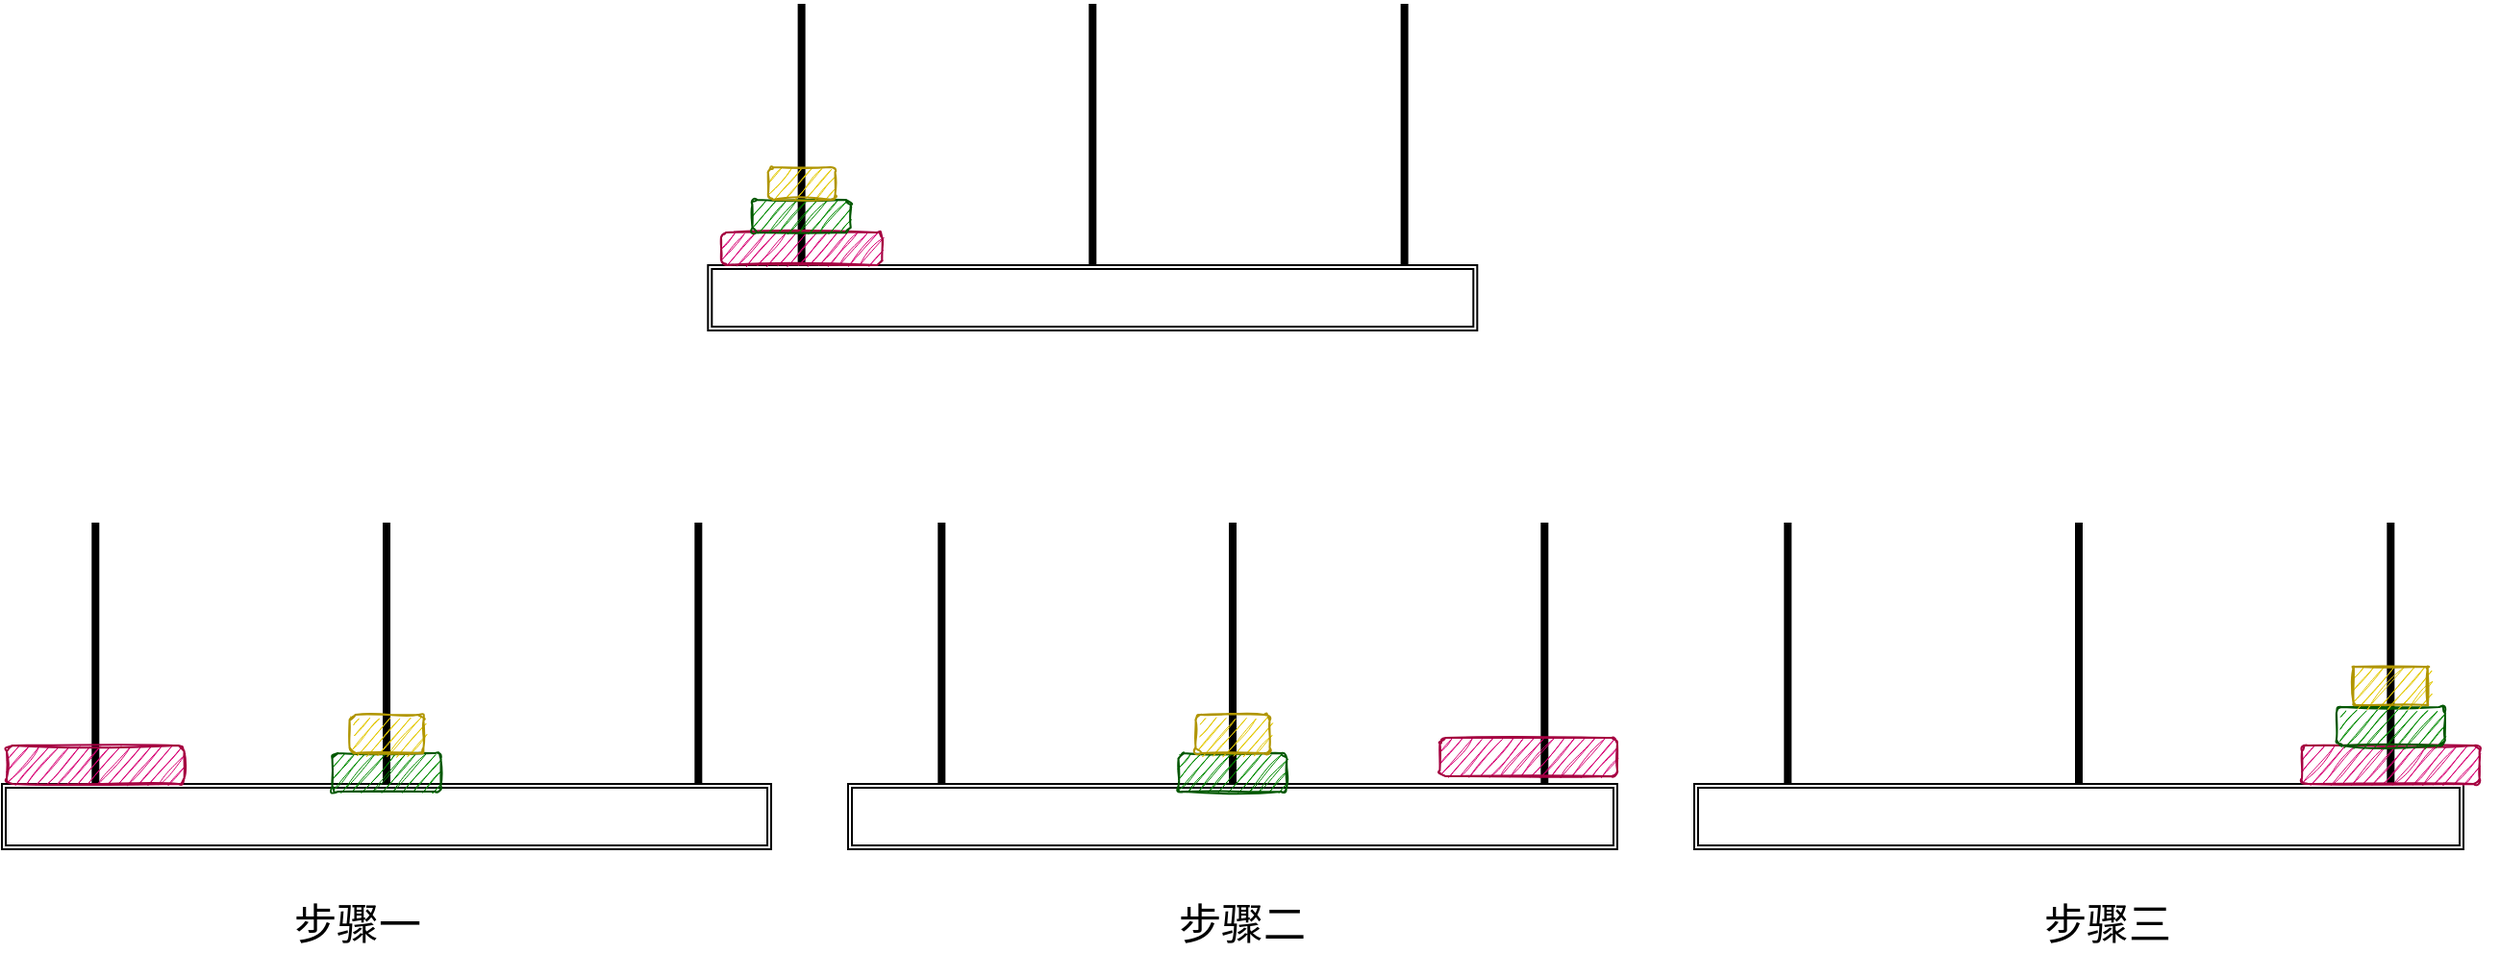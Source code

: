 <mxfile>
    <diagram id="a5BqVZRCrvQnVXiIaeCO" name="3">
        <mxGraphModel dx="2589" dy="964" grid="1" gridSize="10" guides="1" tooltips="1" connect="1" arrows="1" fold="1" page="1" pageScale="1" pageWidth="850" pageHeight="1100" math="0" shadow="0">
            <root>
                <mxCell id="umrNYYDByVS3awB_3hQP-0"/>
                <mxCell id="umrNYYDByVS3awB_3hQP-1" parent="umrNYYDByVS3awB_3hQP-0"/>
                <mxCell id="2lPlmtYwZ7W6lKuh6pxE-0" value="" style="group;sketch=1;" vertex="1" connectable="0" parent="umrNYYDByVS3awB_3hQP-1">
                    <mxGeometry x="187.16" y="230" width="400" height="170" as="geometry"/>
                </mxCell>
                <mxCell id="2lPlmtYwZ7W6lKuh6pxE-1" value="" style="line;strokeWidth=4;direction=south;html=1;perimeter=backbonePerimeter;points=[];outlineConnect=0;" vertex="1" parent="2lPlmtYwZ7W6lKuh6pxE-0">
                    <mxGeometry x="43.243" width="10.811" height="136" as="geometry"/>
                </mxCell>
                <mxCell id="2lPlmtYwZ7W6lKuh6pxE-2" value="" style="shape=ext;double=1;rounded=0;whiteSpace=wrap;html=1;fillColor=none;" vertex="1" parent="2lPlmtYwZ7W6lKuh6pxE-0">
                    <mxGeometry y="136" width="400.0" height="34" as="geometry"/>
                </mxCell>
                <mxCell id="2lPlmtYwZ7W6lKuh6pxE-3" value="" style="line;strokeWidth=4;direction=south;html=1;perimeter=backbonePerimeter;points=[];outlineConnect=0;" vertex="1" parent="2lPlmtYwZ7W6lKuh6pxE-0">
                    <mxGeometry x="356.757" width="10.811" height="136" as="geometry"/>
                </mxCell>
                <mxCell id="2lPlmtYwZ7W6lKuh6pxE-4" value="" style="line;strokeWidth=4;direction=south;html=1;perimeter=backbonePerimeter;points=[];outlineConnect=0;" vertex="1" parent="2lPlmtYwZ7W6lKuh6pxE-0">
                    <mxGeometry x="194.595" width="10.811" height="136" as="geometry"/>
                </mxCell>
                <mxCell id="2lPlmtYwZ7W6lKuh6pxE-5" value="" style="group" vertex="1" connectable="0" parent="2lPlmtYwZ7W6lKuh6pxE-0">
                    <mxGeometry x="-7.163" y="68" width="111.628" height="68" as="geometry"/>
                </mxCell>
                <mxCell id="2lPlmtYwZ7W6lKuh6pxE-7" value="" style="rounded=1;whiteSpace=wrap;html=1;sketch=1;fillColor=#d80073;strokeColor=#A50040;fontColor=#ffffff;" vertex="1" parent="2lPlmtYwZ7W6lKuh6pxE-5">
                    <mxGeometry x="13.953" y="51" width="83.721" height="17" as="geometry"/>
                </mxCell>
                <mxCell id="2lPlmtYwZ7W6lKuh6pxE-8" value="" style="rounded=1;whiteSpace=wrap;html=1;sketch=1;fillColor=#008a00;strokeColor=#005700;fontColor=#ffffff;" vertex="1" parent="2lPlmtYwZ7W6lKuh6pxE-5">
                    <mxGeometry x="30.233" y="34" width="51.163" height="17" as="geometry"/>
                </mxCell>
                <mxCell id="2lPlmtYwZ7W6lKuh6pxE-9" value="" style="rounded=1;whiteSpace=wrap;html=1;sketch=1;fillColor=#e3c800;strokeColor=#B09500;fontColor=#000000;" vertex="1" parent="2lPlmtYwZ7W6lKuh6pxE-5">
                    <mxGeometry x="38.372" y="17" width="34.884" height="17" as="geometry"/>
                </mxCell>
                <mxCell id="2lPlmtYwZ7W6lKuh6pxE-10" value="" style="group;sketch=1;" vertex="1" connectable="0" parent="umrNYYDByVS3awB_3hQP-1">
                    <mxGeometry x="-180" y="500" width="408.314" height="170" as="geometry"/>
                </mxCell>
                <mxCell id="2lPlmtYwZ7W6lKuh6pxE-11" value="" style="line;strokeWidth=4;direction=south;html=1;perimeter=backbonePerimeter;points=[];outlineConnect=0;" vertex="1" parent="2lPlmtYwZ7W6lKuh6pxE-10">
                    <mxGeometry x="43.243" width="10.811" height="136" as="geometry"/>
                </mxCell>
                <mxCell id="2lPlmtYwZ7W6lKuh6pxE-12" value="A" style="shape=ext;double=1;rounded=0;whiteSpace=wrap;html=1;fillColor=none;fontSize=19;fontColor=#FFFFFF;" vertex="1" parent="2lPlmtYwZ7W6lKuh6pxE-10">
                    <mxGeometry y="136" width="400.0" height="34" as="geometry"/>
                </mxCell>
                <mxCell id="2lPlmtYwZ7W6lKuh6pxE-13" value="" style="line;strokeWidth=4;direction=south;html=1;perimeter=backbonePerimeter;points=[];outlineConnect=0;" vertex="1" parent="2lPlmtYwZ7W6lKuh6pxE-10">
                    <mxGeometry x="356.757" width="10.811" height="136" as="geometry"/>
                </mxCell>
                <mxCell id="2lPlmtYwZ7W6lKuh6pxE-14" value="" style="line;strokeWidth=4;direction=south;html=1;perimeter=backbonePerimeter;points=[];outlineConnect=0;" vertex="1" parent="2lPlmtYwZ7W6lKuh6pxE-10">
                    <mxGeometry x="194.595" width="10.811" height="136" as="geometry"/>
                </mxCell>
                <mxCell id="2lPlmtYwZ7W6lKuh6pxE-17" value="" style="group" vertex="1" connectable="0" parent="2lPlmtYwZ7W6lKuh6pxE-10">
                    <mxGeometry x="153.846" y="90" width="92.308" height="60" as="geometry"/>
                </mxCell>
                <mxCell id="2lPlmtYwZ7W6lKuh6pxE-19" value="" style="rounded=1;whiteSpace=wrap;html=1;sketch=1;fillColor=#008a00;strokeColor=#005700;fontColor=#ffffff;" vertex="1" parent="2lPlmtYwZ7W6lKuh6pxE-17">
                    <mxGeometry x="17.949" y="30" width="56.41" height="20" as="geometry"/>
                </mxCell>
                <mxCell id="2lPlmtYwZ7W6lKuh6pxE-20" value="" style="rounded=1;whiteSpace=wrap;html=1;sketch=1;fillColor=#e3c800;strokeColor=#B09500;fontColor=#000000;" vertex="1" parent="2lPlmtYwZ7W6lKuh6pxE-17">
                    <mxGeometry x="26.923" y="10" width="38.462" height="20" as="geometry"/>
                </mxCell>
                <mxCell id="2lPlmtYwZ7W6lKuh6pxE-18" value="" style="rounded=1;whiteSpace=wrap;html=1;sketch=1;fillColor=#d80073;strokeColor=#A50040;fontColor=#ffffff;" vertex="1" parent="2lPlmtYwZ7W6lKuh6pxE-10">
                    <mxGeometry x="2.496" y="116" width="92.308" height="20" as="geometry"/>
                </mxCell>
                <mxCell id="2lPlmtYwZ7W6lKuh6pxE-21" value="" style="group;sketch=1;" vertex="1" connectable="0" parent="umrNYYDByVS3awB_3hQP-1">
                    <mxGeometry x="260" y="500" width="417.975" height="170" as="geometry"/>
                </mxCell>
                <mxCell id="2lPlmtYwZ7W6lKuh6pxE-22" value="" style="line;strokeWidth=4;direction=south;html=1;perimeter=backbonePerimeter;points=[];outlineConnect=0;" vertex="1" parent="2lPlmtYwZ7W6lKuh6pxE-21">
                    <mxGeometry x="43.243" width="10.811" height="136" as="geometry"/>
                </mxCell>
                <mxCell id="2lPlmtYwZ7W6lKuh6pxE-23" value="B" style="shape=ext;double=1;rounded=0;whiteSpace=wrap;html=1;fillColor=none;fontSize=19;fontColor=#FFFFFF;" vertex="1" parent="2lPlmtYwZ7W6lKuh6pxE-21">
                    <mxGeometry y="136" width="400.0" height="34" as="geometry"/>
                </mxCell>
                <mxCell id="2lPlmtYwZ7W6lKuh6pxE-24" value="" style="line;strokeWidth=4;direction=south;html=1;perimeter=backbonePerimeter;points=[];outlineConnect=0;" vertex="1" parent="2lPlmtYwZ7W6lKuh6pxE-21">
                    <mxGeometry x="356.757" width="10.811" height="136" as="geometry"/>
                </mxCell>
                <mxCell id="2lPlmtYwZ7W6lKuh6pxE-25" value="" style="line;strokeWidth=4;direction=south;html=1;perimeter=backbonePerimeter;points=[];outlineConnect=0;" vertex="1" parent="2lPlmtYwZ7W6lKuh6pxE-21">
                    <mxGeometry x="194.595" width="10.811" height="136" as="geometry"/>
                </mxCell>
                <mxCell id="2lPlmtYwZ7W6lKuh6pxE-26" value="" style="group" vertex="1" connectable="0" parent="2lPlmtYwZ7W6lKuh6pxE-21">
                    <mxGeometry x="153.846" y="72" width="92.308" height="60" as="geometry"/>
                </mxCell>
                <mxCell id="2lPlmtYwZ7W6lKuh6pxE-28" value="" style="rounded=1;whiteSpace=wrap;html=1;sketch=1;fillColor=#008a00;strokeColor=#005700;fontColor=#ffffff;" vertex="1" parent="2lPlmtYwZ7W6lKuh6pxE-26">
                    <mxGeometry x="17.949" y="48" width="56.41" height="20" as="geometry"/>
                </mxCell>
                <mxCell id="2lPlmtYwZ7W6lKuh6pxE-29" value="" style="rounded=1;whiteSpace=wrap;html=1;sketch=1;fillColor=#e3c800;strokeColor=#B09500;fontColor=#000000;" vertex="1" parent="2lPlmtYwZ7W6lKuh6pxE-26">
                    <mxGeometry x="26.923" y="28" width="38.462" height="20" as="geometry"/>
                </mxCell>
                <mxCell id="2lPlmtYwZ7W6lKuh6pxE-27" value="" style="rounded=1;whiteSpace=wrap;html=1;sketch=1;fillColor=#d80073;strokeColor=#A50040;fontColor=#ffffff;" vertex="1" parent="2lPlmtYwZ7W6lKuh6pxE-21">
                    <mxGeometry x="307.696" y="112" width="92.308" height="20" as="geometry"/>
                </mxCell>
                <mxCell id="2lPlmtYwZ7W6lKuh6pxE-31" value="" style="group;sketch=1;" vertex="1" connectable="0" parent="umrNYYDByVS3awB_3hQP-1">
                    <mxGeometry x="700" y="500" width="417.975" height="170" as="geometry"/>
                </mxCell>
                <mxCell id="2lPlmtYwZ7W6lKuh6pxE-32" value="" style="line;strokeWidth=4;direction=south;html=1;perimeter=backbonePerimeter;points=[];outlineConnect=0;" vertex="1" parent="2lPlmtYwZ7W6lKuh6pxE-31">
                    <mxGeometry x="43.243" width="10.811" height="136" as="geometry"/>
                </mxCell>
                <mxCell id="2lPlmtYwZ7W6lKuh6pxE-33" value="C" style="shape=ext;double=1;rounded=0;whiteSpace=wrap;html=1;fillColor=none;fontSize=19;fontColor=#FFFFFF;" vertex="1" parent="2lPlmtYwZ7W6lKuh6pxE-31">
                    <mxGeometry y="136" width="400.0" height="34" as="geometry"/>
                </mxCell>
                <mxCell id="2lPlmtYwZ7W6lKuh6pxE-34" value="" style="line;strokeWidth=4;direction=south;html=1;perimeter=backbonePerimeter;points=[];outlineConnect=0;" vertex="1" parent="2lPlmtYwZ7W6lKuh6pxE-31">
                    <mxGeometry x="356.757" width="10.811" height="136" as="geometry"/>
                </mxCell>
                <mxCell id="2lPlmtYwZ7W6lKuh6pxE-35" value="" style="line;strokeWidth=4;direction=south;html=1;perimeter=backbonePerimeter;points=[];outlineConnect=0;" vertex="1" parent="2lPlmtYwZ7W6lKuh6pxE-31">
                    <mxGeometry x="194.595" width="10.811" height="136" as="geometry"/>
                </mxCell>
                <mxCell id="2lPlmtYwZ7W6lKuh6pxE-37" value="" style="rounded=1;whiteSpace=wrap;html=1;sketch=1;fillColor=#d80073;strokeColor=#A50040;fontColor=#ffffff;" vertex="1" parent="2lPlmtYwZ7W6lKuh6pxE-31">
                    <mxGeometry x="316.006" y="116" width="92.308" height="20" as="geometry"/>
                </mxCell>
                <mxCell id="2lPlmtYwZ7W6lKuh6pxE-38" value="" style="rounded=1;whiteSpace=wrap;html=1;sketch=1;fillColor=#008a00;strokeColor=#005700;fontColor=#ffffff;" vertex="1" parent="2lPlmtYwZ7W6lKuh6pxE-31">
                    <mxGeometry x="333.955" y="96" width="56.41" height="20" as="geometry"/>
                </mxCell>
                <mxCell id="2lPlmtYwZ7W6lKuh6pxE-39" value="" style="rounded=1;whiteSpace=wrap;html=1;sketch=1;fillColor=#e3c800;strokeColor=#B09500;fontColor=#000000;arcSize=0;" vertex="1" parent="umrNYYDByVS3awB_3hQP-1">
                    <mxGeometry x="1042.929" y="575" width="38.462" height="20" as="geometry"/>
                </mxCell>
                <mxCell id="2lPlmtYwZ7W6lKuh6pxE-40" value="步骤一" style="text;html=1;strokeColor=none;fillColor=none;align=center;verticalAlign=middle;whiteSpace=wrap;rounded=0;sketch=1;strokeWidth=1;fontSize=22;" vertex="1" parent="umrNYYDByVS3awB_3hQP-1">
                    <mxGeometry x="-50" y="700" width="110" height="20" as="geometry"/>
                </mxCell>
                <mxCell id="2lPlmtYwZ7W6lKuh6pxE-41" value="步骤二" style="text;html=1;strokeColor=none;fillColor=none;align=center;verticalAlign=middle;whiteSpace=wrap;rounded=0;sketch=1;strokeWidth=1;fontSize=22;" vertex="1" parent="umrNYYDByVS3awB_3hQP-1">
                    <mxGeometry x="410" y="700" width="110" height="20" as="geometry"/>
                </mxCell>
                <mxCell id="2lPlmtYwZ7W6lKuh6pxE-42" value="步骤三" style="text;html=1;strokeColor=none;fillColor=none;align=center;verticalAlign=middle;whiteSpace=wrap;rounded=0;sketch=1;strokeWidth=1;fontSize=22;" vertex="1" parent="umrNYYDByVS3awB_3hQP-1">
                    <mxGeometry x="860" y="700" width="110" height="20" as="geometry"/>
                </mxCell>
            </root>
        </mxGraphModel>
    </diagram>
    <diagram id="u6kiSu9nzOKephy5hVUx" name="4">
        <mxGraphModel dx="2589" dy="964" grid="1" gridSize="10" guides="1" tooltips="1" connect="1" arrows="1" fold="1" page="1" pageScale="1" pageWidth="850" pageHeight="1100" math="0" shadow="0">
            <root>
                <mxCell id="0"/>
                <mxCell id="1" parent="0"/>
                <mxCell id="6" value="" style="group;sketch=1;" vertex="1" connectable="0" parent="1">
                    <mxGeometry x="187.16" y="230" width="400" height="170" as="geometry"/>
                </mxCell>
                <mxCell id="2" value="" style="line;strokeWidth=4;direction=south;html=1;perimeter=backbonePerimeter;points=[];outlineConnect=0;" vertex="1" parent="6">
                    <mxGeometry x="43.243" width="10.811" height="136" as="geometry"/>
                </mxCell>
                <mxCell id="3" value="" style="shape=ext;double=1;rounded=0;whiteSpace=wrap;html=1;fillColor=none;" vertex="1" parent="6">
                    <mxGeometry y="136" width="400.0" height="34" as="geometry"/>
                </mxCell>
                <mxCell id="4" value="" style="line;strokeWidth=4;direction=south;html=1;perimeter=backbonePerimeter;points=[];outlineConnect=0;" vertex="1" parent="6">
                    <mxGeometry x="356.757" width="10.811" height="136" as="geometry"/>
                </mxCell>
                <mxCell id="5" value="" style="line;strokeWidth=4;direction=south;html=1;perimeter=backbonePerimeter;points=[];outlineConnect=0;" vertex="1" parent="6">
                    <mxGeometry x="194.595" width="10.811" height="136" as="geometry"/>
                </mxCell>
                <mxCell id="19" value="" style="group" vertex="1" connectable="0" parent="6">
                    <mxGeometry x="-7.163" y="68" width="111.628" height="68" as="geometry"/>
                </mxCell>
                <mxCell id="7" value="" style="rounded=1;whiteSpace=wrap;html=1;sketch=1;fillColor=#1ba1e2;strokeColor=#006EAF;fontColor=#ffffff;" vertex="1" parent="19">
                    <mxGeometry y="51" width="111.628" height="17" as="geometry"/>
                </mxCell>
                <mxCell id="8" value="" style="rounded=1;whiteSpace=wrap;html=1;sketch=1;fillColor=#d80073;strokeColor=#A50040;fontColor=#ffffff;" vertex="1" parent="19">
                    <mxGeometry x="13.953" y="34" width="83.721" height="17" as="geometry"/>
                </mxCell>
                <mxCell id="9" value="" style="rounded=1;whiteSpace=wrap;html=1;sketch=1;fillColor=#008a00;strokeColor=#005700;fontColor=#ffffff;" vertex="1" parent="19">
                    <mxGeometry x="30.233" y="17" width="51.163" height="17" as="geometry"/>
                </mxCell>
                <mxCell id="10" value="" style="rounded=1;whiteSpace=wrap;html=1;sketch=1;fillColor=#e3c800;strokeColor=#B09500;fontColor=#000000;" vertex="1" parent="19">
                    <mxGeometry x="38.372" width="34.884" height="17" as="geometry"/>
                </mxCell>
                <mxCell id="C-LJU3vZAfTIJbTWokBN-19" value="" style="group;sketch=1;" vertex="1" connectable="0" parent="1">
                    <mxGeometry x="-180" y="500" width="400" height="170" as="geometry"/>
                </mxCell>
                <mxCell id="C-LJU3vZAfTIJbTWokBN-20" value="" style="line;strokeWidth=4;direction=south;html=1;perimeter=backbonePerimeter;points=[];outlineConnect=0;" vertex="1" parent="C-LJU3vZAfTIJbTWokBN-19">
                    <mxGeometry x="43.243" width="10.811" height="136" as="geometry"/>
                </mxCell>
                <mxCell id="C-LJU3vZAfTIJbTWokBN-21" value="A" style="shape=ext;double=1;rounded=0;whiteSpace=wrap;html=1;fillColor=none;fontSize=19;fontColor=#FFFFFF;" vertex="1" parent="C-LJU3vZAfTIJbTWokBN-19">
                    <mxGeometry y="136" width="400.0" height="34" as="geometry"/>
                </mxCell>
                <mxCell id="C-LJU3vZAfTIJbTWokBN-22" value="" style="line;strokeWidth=4;direction=south;html=1;perimeter=backbonePerimeter;points=[];outlineConnect=0;" vertex="1" parent="C-LJU3vZAfTIJbTWokBN-19">
                    <mxGeometry x="356.757" width="10.811" height="136" as="geometry"/>
                </mxCell>
                <mxCell id="C-LJU3vZAfTIJbTWokBN-23" value="" style="line;strokeWidth=4;direction=south;html=1;perimeter=backbonePerimeter;points=[];outlineConnect=0;" vertex="1" parent="C-LJU3vZAfTIJbTWokBN-19">
                    <mxGeometry x="194.595" width="10.811" height="136" as="geometry"/>
                </mxCell>
                <mxCell id="C-LJU3vZAfTIJbTWokBN-24" value="" style="group" vertex="1" connectable="0" parent="C-LJU3vZAfTIJbTWokBN-19">
                    <mxGeometry x="-7.163" y="68" width="111.628" height="68" as="geometry"/>
                </mxCell>
                <mxCell id="C-LJU3vZAfTIJbTWokBN-25" value="" style="rounded=1;whiteSpace=wrap;html=1;sketch=1;fillColor=#1ba1e2;strokeColor=#006EAF;fontColor=#ffffff;" vertex="1" parent="C-LJU3vZAfTIJbTWokBN-24">
                    <mxGeometry y="51" width="111.628" height="17" as="geometry"/>
                </mxCell>
                <mxCell id="C-LJU3vZAfTIJbTWokBN-26" value="" style="group" vertex="1" connectable="0" parent="C-LJU3vZAfTIJbTWokBN-19">
                    <mxGeometry x="153.846" y="72" width="92.308" height="60" as="geometry"/>
                </mxCell>
                <mxCell id="C-LJU3vZAfTIJbTWokBN-27" value="" style="rounded=1;whiteSpace=wrap;html=1;sketch=1;fillColor=#d80073;strokeColor=#A50040;fontColor=#ffffff;" vertex="1" parent="C-LJU3vZAfTIJbTWokBN-26">
                    <mxGeometry y="40" width="92.308" height="20" as="geometry"/>
                </mxCell>
                <mxCell id="C-LJU3vZAfTIJbTWokBN-28" value="" style="rounded=1;whiteSpace=wrap;html=1;sketch=1;fillColor=#008a00;strokeColor=#005700;fontColor=#ffffff;" vertex="1" parent="C-LJU3vZAfTIJbTWokBN-26">
                    <mxGeometry x="17.949" y="20" width="56.41" height="20" as="geometry"/>
                </mxCell>
                <mxCell id="C-LJU3vZAfTIJbTWokBN-29" value="" style="rounded=1;whiteSpace=wrap;html=1;sketch=1;fillColor=#e3c800;strokeColor=#B09500;fontColor=#000000;" vertex="1" parent="C-LJU3vZAfTIJbTWokBN-26">
                    <mxGeometry x="26.923" width="38.462" height="20" as="geometry"/>
                </mxCell>
                <mxCell id="C-LJU3vZAfTIJbTWokBN-30" value="" style="group;sketch=1;" vertex="1" connectable="0" parent="1">
                    <mxGeometry x="260" y="500" width="417.975" height="170" as="geometry"/>
                </mxCell>
                <mxCell id="C-LJU3vZAfTIJbTWokBN-31" value="" style="line;strokeWidth=4;direction=south;html=1;perimeter=backbonePerimeter;points=[];outlineConnect=0;" vertex="1" parent="C-LJU3vZAfTIJbTWokBN-30">
                    <mxGeometry x="43.243" width="10.811" height="136" as="geometry"/>
                </mxCell>
                <mxCell id="C-LJU3vZAfTIJbTWokBN-32" value="B" style="shape=ext;double=1;rounded=0;whiteSpace=wrap;html=1;fillColor=none;fontSize=19;fontColor=#FFFFFF;" vertex="1" parent="C-LJU3vZAfTIJbTWokBN-30">
                    <mxGeometry y="136" width="400.0" height="34" as="geometry"/>
                </mxCell>
                <mxCell id="C-LJU3vZAfTIJbTWokBN-33" value="" style="line;strokeWidth=4;direction=south;html=1;perimeter=backbonePerimeter;points=[];outlineConnect=0;" vertex="1" parent="C-LJU3vZAfTIJbTWokBN-30">
                    <mxGeometry x="356.757" width="10.811" height="136" as="geometry"/>
                </mxCell>
                <mxCell id="C-LJU3vZAfTIJbTWokBN-34" value="" style="line;strokeWidth=4;direction=south;html=1;perimeter=backbonePerimeter;points=[];outlineConnect=0;" vertex="1" parent="C-LJU3vZAfTIJbTWokBN-30">
                    <mxGeometry x="194.595" width="10.811" height="136" as="geometry"/>
                </mxCell>
                <mxCell id="C-LJU3vZAfTIJbTWokBN-35" value="" style="group" vertex="1" connectable="0" parent="C-LJU3vZAfTIJbTWokBN-30">
                    <mxGeometry x="153.846" y="72" width="92.308" height="60" as="geometry"/>
                </mxCell>
                <mxCell id="C-LJU3vZAfTIJbTWokBN-36" value="" style="rounded=1;whiteSpace=wrap;html=1;sketch=1;fillColor=#d80073;strokeColor=#A50040;fontColor=#ffffff;" vertex="1" parent="C-LJU3vZAfTIJbTWokBN-35">
                    <mxGeometry y="40" width="92.308" height="20" as="geometry"/>
                </mxCell>
                <mxCell id="C-LJU3vZAfTIJbTWokBN-37" value="" style="rounded=1;whiteSpace=wrap;html=1;sketch=1;fillColor=#008a00;strokeColor=#005700;fontColor=#ffffff;" vertex="1" parent="C-LJU3vZAfTIJbTWokBN-35">
                    <mxGeometry x="17.949" y="20" width="56.41" height="20" as="geometry"/>
                </mxCell>
                <mxCell id="C-LJU3vZAfTIJbTWokBN-38" value="" style="rounded=1;whiteSpace=wrap;html=1;sketch=1;fillColor=#e3c800;strokeColor=#B09500;fontColor=#000000;" vertex="1" parent="C-LJU3vZAfTIJbTWokBN-35">
                    <mxGeometry x="26.923" width="38.462" height="20" as="geometry"/>
                </mxCell>
                <mxCell id="C-LJU3vZAfTIJbTWokBN-39" value="" style="rounded=1;whiteSpace=wrap;html=1;sketch=1;fillColor=#1ba1e2;strokeColor=#006EAF;fontColor=#ffffff;" vertex="1" parent="C-LJU3vZAfTIJbTWokBN-30">
                    <mxGeometry x="306.347" y="119" width="111.628" height="17" as="geometry"/>
                </mxCell>
                <mxCell id="C-LJU3vZAfTIJbTWokBN-40" value="" style="group;sketch=1;" vertex="1" connectable="0" parent="1">
                    <mxGeometry x="700" y="500" width="417.975" height="170" as="geometry"/>
                </mxCell>
                <mxCell id="C-LJU3vZAfTIJbTWokBN-41" value="" style="line;strokeWidth=4;direction=south;html=1;perimeter=backbonePerimeter;points=[];outlineConnect=0;" vertex="1" parent="C-LJU3vZAfTIJbTWokBN-40">
                    <mxGeometry x="43.243" width="10.811" height="136" as="geometry"/>
                </mxCell>
                <mxCell id="C-LJU3vZAfTIJbTWokBN-42" value="C" style="shape=ext;double=1;rounded=0;whiteSpace=wrap;html=1;fillColor=none;fontSize=19;fontColor=#FFFFFF;" vertex="1" parent="C-LJU3vZAfTIJbTWokBN-40">
                    <mxGeometry y="136" width="400.0" height="34" as="geometry"/>
                </mxCell>
                <mxCell id="C-LJU3vZAfTIJbTWokBN-43" value="" style="line;strokeWidth=4;direction=south;html=1;perimeter=backbonePerimeter;points=[];outlineConnect=0;" vertex="1" parent="C-LJU3vZAfTIJbTWokBN-40">
                    <mxGeometry x="356.757" width="10.811" height="136" as="geometry"/>
                </mxCell>
                <mxCell id="C-LJU3vZAfTIJbTWokBN-44" value="" style="line;strokeWidth=4;direction=south;html=1;perimeter=backbonePerimeter;points=[];outlineConnect=0;" vertex="1" parent="C-LJU3vZAfTIJbTWokBN-40">
                    <mxGeometry x="194.595" width="10.811" height="136" as="geometry"/>
                </mxCell>
                <mxCell id="C-LJU3vZAfTIJbTWokBN-45" value="" style="rounded=1;whiteSpace=wrap;html=1;sketch=1;fillColor=#1ba1e2;strokeColor=#006EAF;fontColor=#ffffff;" vertex="1" parent="C-LJU3vZAfTIJbTWokBN-40">
                    <mxGeometry x="306.347" y="119" width="111.628" height="17" as="geometry"/>
                </mxCell>
                <mxCell id="C-LJU3vZAfTIJbTWokBN-46" value="" style="rounded=1;whiteSpace=wrap;html=1;sketch=1;fillColor=#d80073;strokeColor=#A50040;fontColor=#ffffff;" vertex="1" parent="C-LJU3vZAfTIJbTWokBN-40">
                    <mxGeometry x="316.006" y="99" width="92.308" height="20" as="geometry"/>
                </mxCell>
                <mxCell id="C-LJU3vZAfTIJbTWokBN-47" value="" style="rounded=1;whiteSpace=wrap;html=1;sketch=1;fillColor=#008a00;strokeColor=#005700;fontColor=#ffffff;" vertex="1" parent="C-LJU3vZAfTIJbTWokBN-40">
                    <mxGeometry x="333.955" y="79" width="56.41" height="20" as="geometry"/>
                </mxCell>
                <mxCell id="C-LJU3vZAfTIJbTWokBN-48" value="" style="rounded=1;whiteSpace=wrap;html=1;sketch=1;fillColor=#e3c800;strokeColor=#B09500;fontColor=#000000;arcSize=0;" vertex="1" parent="1">
                    <mxGeometry x="1042.929" y="558" width="38.462" height="20" as="geometry"/>
                </mxCell>
                <mxCell id="C-LJU3vZAfTIJbTWokBN-50" value="步骤一" style="text;html=1;strokeColor=none;fillColor=none;align=center;verticalAlign=middle;whiteSpace=wrap;rounded=0;sketch=1;strokeWidth=1;fontSize=22;" vertex="1" parent="1">
                    <mxGeometry x="-50" y="700" width="110" height="20" as="geometry"/>
                </mxCell>
                <mxCell id="C-LJU3vZAfTIJbTWokBN-51" value="步骤二" style="text;html=1;strokeColor=none;fillColor=none;align=center;verticalAlign=middle;whiteSpace=wrap;rounded=0;sketch=1;strokeWidth=1;fontSize=22;" vertex="1" parent="1">
                    <mxGeometry x="410" y="700" width="110" height="20" as="geometry"/>
                </mxCell>
                <mxCell id="C-LJU3vZAfTIJbTWokBN-52" value="步骤三" style="text;html=1;strokeColor=none;fillColor=none;align=center;verticalAlign=middle;whiteSpace=wrap;rounded=0;sketch=1;strokeWidth=1;fontSize=22;" vertex="1" parent="1">
                    <mxGeometry x="860" y="700" width="110" height="20" as="geometry"/>
                </mxCell>
            </root>
        </mxGraphModel>
    </diagram>
</mxfile>